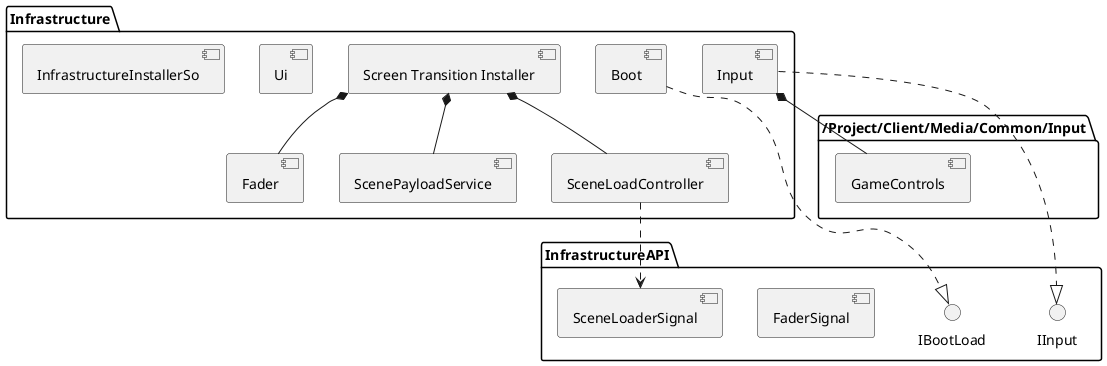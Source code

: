 @startuml
'https://plantuml.com/component-diagram

package "/Project/Client/Media/Common/Input"{
    component GameControls as GC
}
    
package "InfrastructureAPI"{
    interface "IBootLoad" as IBoot
    interface "IInput" as IInput
    
    [FaderSignal]
    [SceneLoaderSignal] as SLSignal
}

package "Infrastructure" {
    
    '=== Boot submodule
    [Boot] ..|> IBoot
    
    '=== Input submodule
    component Input
    Input ..|> "IInput"
    Input *-- GC
    
    '=== ScreenTransition submodule
    component Fader
    component ScenePayloadService
    
    component SceneLoadController as SLC
    SLC ..> SLSignal
    
    component "Screen Transition Installer" as STI
    STI *-- Fader
    STI *-- SLC
    STI *-- ScenePayloadService

    '=== Ui submodule
    [Ui]
    
    '=== Settings
    [InfrastructureInstallerSo] as infrastructureSettings
}

@enduml